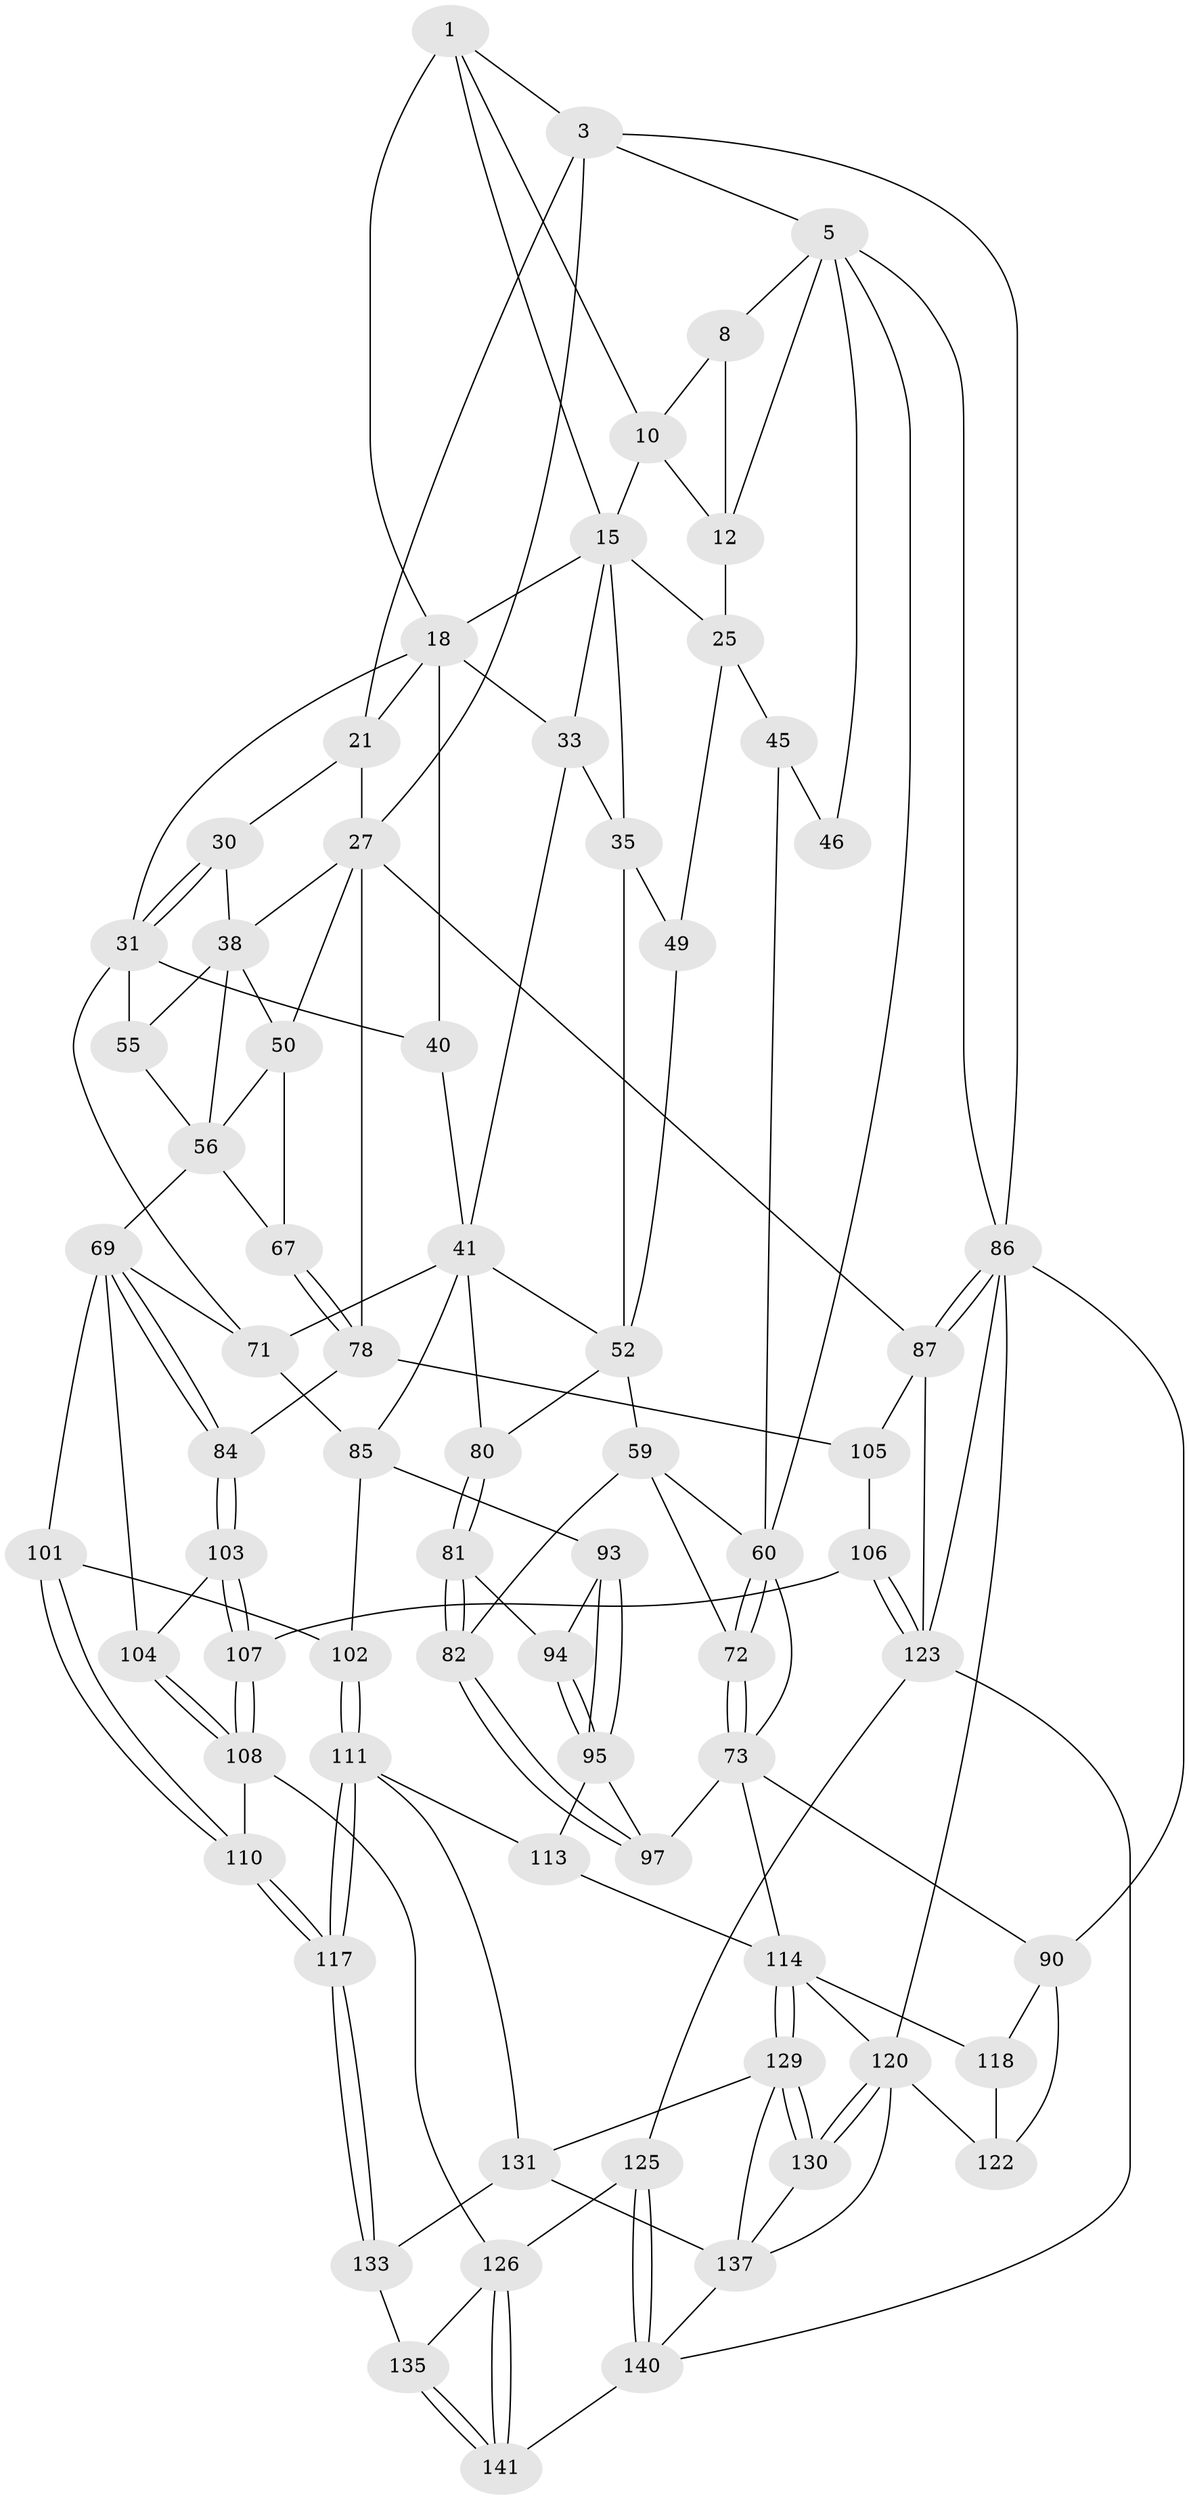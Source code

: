 // original degree distribution, {3: 0.013888888888888888, 5: 0.5, 4: 0.25, 6: 0.2361111111111111}
// Generated by graph-tools (version 1.1) at 2025/16/03/09/25 04:16:59]
// undirected, 72 vertices, 166 edges
graph export_dot {
graph [start="1"]
  node [color=gray90,style=filled];
  1 [pos="+0.4195072003110487+0",super="+2+9"];
  3 [pos="+0.8440190284783489+0",super="+4+20"];
  5 [pos="+0+0",super="+6+47"];
  8 [pos="+0.3424482826507115+0",super="+11"];
  10 [pos="+0.36883391437004914+0.03988537744760333",super="+14"];
  12 [pos="+0.28942172039582814+0.07983215598665871",super="+13+26"];
  15 [pos="+0.45345782519061834+0.09611328024427862",super="+17+16"];
  18 [pos="+0.6892832081050703+0.006816905176648914",super="+19+32"];
  21 [pos="+0.9159120847203589+0.12698359366214165",super="+22"];
  25 [pos="+0.2150033887892882+0.16337884223130963",super="+44"];
  27 [pos="+1+0.2201202504388796",super="+28+77"];
  30 [pos="+0.7615621794453415+0.09449043741530434"];
  31 [pos="+0.7269091366745022+0.3194452513502748",super="+42"];
  33 [pos="+0.5816871141969376+0.12568558021317675",super="+34"];
  35 [pos="+0.4165759661421103+0.20088789518949057",super="+36"];
  38 [pos="+0.9338207149327903+0.19509224844872775",super="+39+51"];
  40 [pos="+0.6207846100382794+0.3103594639374687"];
  41 [pos="+0.5695445640504461+0.3107643356655967",super="+64"];
  45 [pos="+0.19329985142046077+0.2088813455078717"];
  46 [pos="+0.1563951474071493+0.2010196466080288"];
  49 [pos="+0.23757586808258957+0.21221289039064373",super="+54"];
  50 [pos="+0.9699259180467802+0.2999239493208471",super="+66"];
  52 [pos="+0.41344432780175233+0.24741377816242205",super="+53"];
  55 [pos="+0.8208681948112995+0.29563949436892"];
  56 [pos="+0.873897953818929+0.31664198795411536",super="+57"];
  59 [pos="+0.17941088919527753+0.31972318680740247",super="+74"];
  60 [pos="+0.17693412016306304+0.3179266247195542",super="+61"];
  67 [pos="+0.9270322674193948+0.37456716709452975"];
  69 [pos="+0.7946595048910984+0.4842236637187476",super="+70"];
  71 [pos="+0.7402782388564261+0.46538960248397815",super="+76"];
  72 [pos="+0.12853246634117177+0.3929901651444316",super="+75"];
  73 [pos="+0+0.3377673092315354",super="+89"];
  78 [pos="+0.9794383587812665+0.4125009879156416",super="+83"];
  80 [pos="+0.34474408268711115+0.4142562579470251"];
  81 [pos="+0.3419324567246852+0.4189551068957768"];
  82 [pos="+0.2493168279906707+0.4978473667619978"];
  84 [pos="+0.8108110978630976+0.4972611608123851"];
  85 [pos="+0.519945210750218+0.48960922572073007",super="+92"];
  86 [pos="+1+1",super="+91"];
  87 [pos="+1+0.7485967063995227",super="+88"];
  90 [pos="+0+0.7676946047287698",super="+119"];
  93 [pos="+0.49322450787066463+0.576699450017078"];
  94 [pos="+0.365917001262544+0.47104255713833126"];
  95 [pos="+0.40372333028178703+0.6104162844685223",super="+96"];
  97 [pos="+0.25470765695541564+0.5826123272315643"];
  101 [pos="+0.6535931794303028+0.6106901482119002"];
  102 [pos="+0.5595099533906366+0.6193271040540884"];
  103 [pos="+0.7849701987418295+0.6384319459988217"];
  104 [pos="+0.7389803383101514+0.6227427407023757"];
  105 [pos="+0.9166955385025563+0.5732998568034949"];
  106 [pos="+0.863612877427994+0.718745816236123"];
  107 [pos="+0.8503275607642429+0.7185685810510607"];
  108 [pos="+0.7562032378802308+0.7492790595034314",super="+109"];
  110 [pos="+0.7161776838270258+0.7667133674455293"];
  111 [pos="+0.5446661975105312+0.7070384790173665",super="+112"];
  113 [pos="+0.3888640795882498+0.7495623310274205"];
  114 [pos="+0.35645183054869123+0.7683197353910548",super="+115"];
  117 [pos="+0.6477040133011707+0.7916996240900276"];
  118 [pos="+0.2033530707032013+0.7229764843833169"];
  120 [pos="+0.2598065287764111+0.909587219188792",super="+121"];
  122 [pos="+0.157972781972651+0.8484993041968564"];
  123 [pos="+0.8812333776500643+0.7376955109005202",super="+124+128"];
  125 [pos="+0.8348063735893823+0.905647139789431"];
  126 [pos="+0.7765048567889091+0.9061690935522158",super="+127"];
  129 [pos="+0.35280500998659164+0.7785521487973642",super="+132"];
  130 [pos="+0.2787558009761832+0.8972094850234287"];
  131 [pos="+0.5234625900182428+0.9162103060515278",super="+134"];
  133 [pos="+0.5832856043211372+0.8973625917205401"];
  135 [pos="+0.6576103571237812+0.9178574637535739"];
  137 [pos="+0.35383848162593273+0.9096297020577441",super="+138"];
  140 [pos="+0.9996684632811879+1",super="+142"];
  141 [pos="+0.7299469250977356+1"];
  1 -- 3;
  1 -- 10;
  1 -- 15;
  1 -- 18;
  3 -- 5;
  3 -- 86;
  3 -- 27;
  3 -- 21;
  5 -- 8;
  5 -- 12 [weight=2];
  5 -- 60;
  5 -- 46 [weight=2];
  5 -- 86;
  8 -- 10;
  8 -- 12;
  10 -- 12;
  10 -- 15;
  12 -- 25;
  15 -- 33;
  15 -- 18;
  15 -- 25;
  15 -- 35;
  18 -- 40;
  18 -- 33;
  18 -- 31;
  18 -- 21;
  21 -- 27;
  21 -- 30;
  25 -- 45;
  25 -- 49;
  27 -- 50;
  27 -- 38;
  27 -- 78;
  27 -- 87;
  30 -- 31;
  30 -- 31;
  30 -- 38;
  31 -- 40;
  31 -- 55;
  31 -- 71;
  33 -- 35;
  33 -- 41;
  35 -- 52;
  35 -- 49 [weight=2];
  38 -- 55;
  38 -- 56;
  38 -- 50;
  40 -- 41;
  41 -- 80;
  41 -- 52;
  41 -- 85;
  41 -- 71;
  45 -- 46;
  45 -- 60;
  49 -- 52;
  50 -- 56;
  50 -- 67;
  52 -- 80;
  52 -- 59;
  55 -- 56;
  56 -- 67;
  56 -- 69;
  59 -- 60;
  59 -- 82;
  59 -- 72;
  60 -- 72;
  60 -- 72;
  60 -- 73;
  67 -- 78;
  67 -- 78;
  69 -- 84;
  69 -- 84;
  69 -- 104;
  69 -- 101;
  69 -- 71;
  71 -- 85;
  72 -- 73 [weight=2];
  72 -- 73;
  73 -- 97;
  73 -- 90;
  73 -- 114;
  78 -- 105;
  78 -- 84;
  80 -- 81;
  80 -- 81;
  81 -- 82;
  81 -- 82;
  81 -- 94;
  82 -- 97;
  82 -- 97;
  84 -- 103;
  84 -- 103;
  85 -- 93;
  85 -- 102;
  86 -- 87;
  86 -- 87;
  86 -- 90;
  86 -- 123;
  86 -- 120;
  87 -- 105;
  87 -- 123;
  90 -- 118;
  90 -- 122;
  93 -- 94;
  93 -- 95;
  93 -- 95;
  94 -- 95;
  94 -- 95;
  95 -- 97;
  95 -- 113;
  101 -- 102;
  101 -- 110;
  101 -- 110;
  102 -- 111;
  102 -- 111;
  103 -- 104;
  103 -- 107;
  103 -- 107;
  104 -- 108;
  104 -- 108;
  105 -- 106;
  106 -- 107;
  106 -- 123;
  106 -- 123;
  107 -- 108;
  107 -- 108;
  108 -- 110;
  108 -- 126;
  110 -- 117;
  110 -- 117;
  111 -- 117;
  111 -- 117;
  111 -- 113;
  111 -- 131;
  113 -- 114;
  114 -- 129;
  114 -- 129;
  114 -- 120;
  114 -- 118;
  117 -- 133;
  117 -- 133;
  118 -- 122;
  120 -- 130;
  120 -- 130;
  120 -- 137;
  120 -- 122;
  123 -- 140;
  123 -- 125;
  125 -- 126;
  125 -- 140;
  125 -- 140;
  126 -- 141;
  126 -- 141;
  126 -- 135;
  129 -- 130;
  129 -- 130;
  129 -- 137;
  129 -- 131;
  130 -- 137;
  131 -- 137;
  131 -- 133;
  133 -- 135;
  135 -- 141;
  135 -- 141;
  137 -- 140;
  140 -- 141;
}
